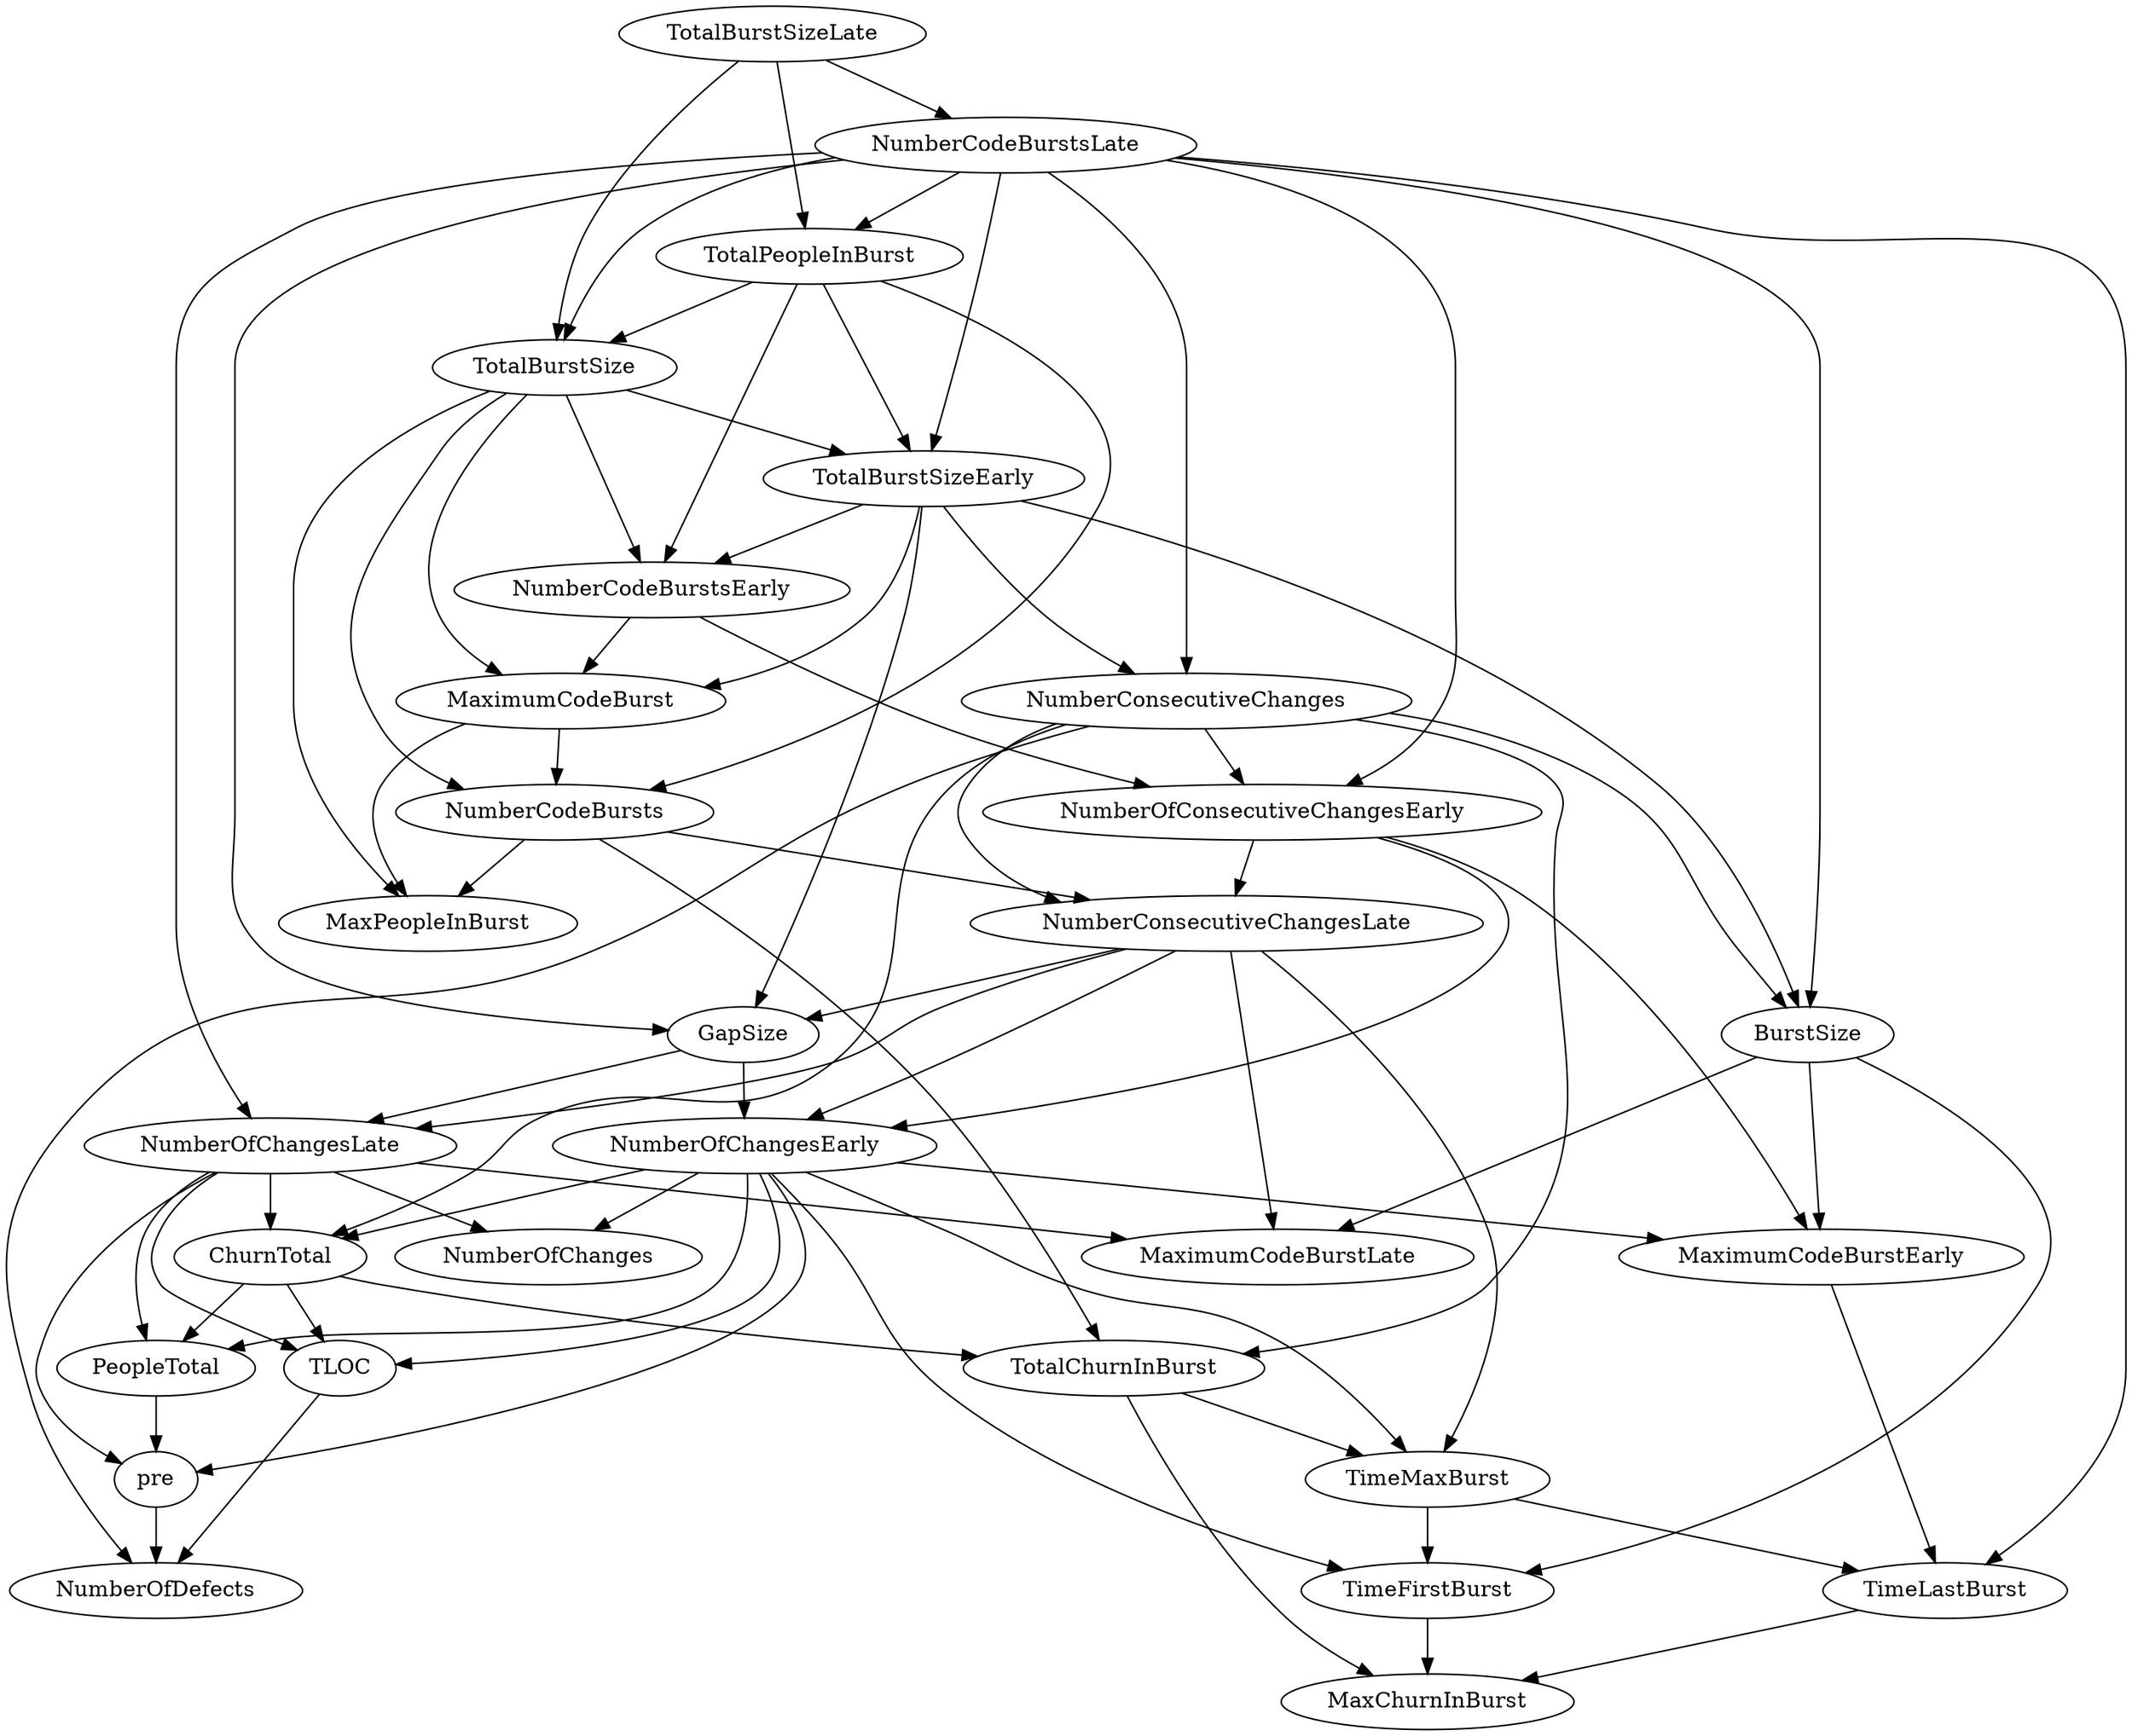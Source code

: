 digraph {
   TotalPeopleInBurst;
   MaximumCodeBurstLate;
   NumberOfChanges;
   MaxPeopleInBurst;
   TotalBurstSizeLate;
   NumberCodeBurstsLate;
   NumberOfChangesLate;
   NumberOfChangesEarly;
   MaxChurnInBurst;
   MaximumCodeBurstEarly;
   NumberCodeBurstsEarly;
   TimeFirstBurst;
   TotalChurnInBurst;
   ChurnTotal;
   MaximumCodeBurst;
   NumberOfConsecutiveChangesEarly;
   NumberConsecutiveChangesLate;
   TotalBurstSizeEarly;
   TotalBurstSize;
   TimeMaxBurst;
   NumberConsecutiveChanges;
   TimeLastBurst;
   NumberCodeBursts;
   PeopleTotal;
   pre;
   NumberOfDefects;
   TLOC;
   GapSize;
   BurstSize;
   TotalPeopleInBurst -> NumberCodeBurstsEarly;
   TotalPeopleInBurst -> TotalBurstSizeEarly;
   TotalPeopleInBurst -> TotalBurstSize;
   TotalPeopleInBurst -> NumberCodeBursts;
   TotalBurstSizeLate -> TotalPeopleInBurst;
   TotalBurstSizeLate -> NumberCodeBurstsLate;
   TotalBurstSizeLate -> TotalBurstSize;
   NumberCodeBurstsLate -> TotalPeopleInBurst;
   NumberCodeBurstsLate -> NumberOfChangesLate;
   NumberCodeBurstsLate -> NumberOfConsecutiveChangesEarly;
   NumberCodeBurstsLate -> TotalBurstSizeEarly;
   NumberCodeBurstsLate -> TotalBurstSize;
   NumberCodeBurstsLate -> NumberConsecutiveChanges;
   NumberCodeBurstsLate -> TimeLastBurst;
   NumberCodeBurstsLate -> GapSize;
   NumberCodeBurstsLate -> BurstSize;
   NumberOfChangesLate -> MaximumCodeBurstLate;
   NumberOfChangesLate -> NumberOfChanges;
   NumberOfChangesLate -> ChurnTotal;
   NumberOfChangesLate -> PeopleTotal;
   NumberOfChangesLate -> pre;
   NumberOfChangesLate -> TLOC;
   NumberOfChangesEarly -> NumberOfChanges;
   NumberOfChangesEarly -> MaximumCodeBurstEarly;
   NumberOfChangesEarly -> TimeFirstBurst;
   NumberOfChangesEarly -> ChurnTotal;
   NumberOfChangesEarly -> TimeMaxBurst;
   NumberOfChangesEarly -> PeopleTotal;
   NumberOfChangesEarly -> pre;
   NumberOfChangesEarly -> TLOC;
   MaximumCodeBurstEarly -> TimeLastBurst;
   NumberCodeBurstsEarly -> MaximumCodeBurst;
   NumberCodeBurstsEarly -> NumberOfConsecutiveChangesEarly;
   TimeFirstBurst -> MaxChurnInBurst;
   TotalChurnInBurst -> MaxChurnInBurst;
   TotalChurnInBurst -> TimeMaxBurst;
   ChurnTotal -> TotalChurnInBurst;
   ChurnTotal -> PeopleTotal;
   ChurnTotal -> TLOC;
   MaximumCodeBurst -> MaxPeopleInBurst;
   MaximumCodeBurst -> NumberCodeBursts;
   NumberOfConsecutiveChangesEarly -> NumberOfChangesEarly;
   NumberOfConsecutiveChangesEarly -> MaximumCodeBurstEarly;
   NumberOfConsecutiveChangesEarly -> NumberConsecutiveChangesLate;
   NumberConsecutiveChangesLate -> MaximumCodeBurstLate;
   NumberConsecutiveChangesLate -> NumberOfChangesLate;
   NumberConsecutiveChangesLate -> NumberOfChangesEarly;
   NumberConsecutiveChangesLate -> TimeMaxBurst;
   NumberConsecutiveChangesLate -> GapSize;
   TotalBurstSizeEarly -> NumberCodeBurstsEarly;
   TotalBurstSizeEarly -> MaximumCodeBurst;
   TotalBurstSizeEarly -> NumberConsecutiveChanges;
   TotalBurstSizeEarly -> GapSize;
   TotalBurstSizeEarly -> BurstSize;
   TotalBurstSize -> MaxPeopleInBurst;
   TotalBurstSize -> NumberCodeBurstsEarly;
   TotalBurstSize -> MaximumCodeBurst;
   TotalBurstSize -> TotalBurstSizeEarly;
   TotalBurstSize -> NumberCodeBursts;
   TimeMaxBurst -> TimeFirstBurst;
   TimeMaxBurst -> TimeLastBurst;
   NumberConsecutiveChanges -> TotalChurnInBurst;
   NumberConsecutiveChanges -> ChurnTotal;
   NumberConsecutiveChanges -> NumberOfConsecutiveChangesEarly;
   NumberConsecutiveChanges -> NumberConsecutiveChangesLate;
   NumberConsecutiveChanges -> NumberOfDefects;
   NumberConsecutiveChanges -> BurstSize;
   TimeLastBurst -> MaxChurnInBurst;
   NumberCodeBursts -> MaxPeopleInBurst;
   NumberCodeBursts -> TotalChurnInBurst;
   NumberCodeBursts -> NumberConsecutiveChangesLate;
   PeopleTotal -> pre;
   pre -> NumberOfDefects;
   TLOC -> NumberOfDefects;
   GapSize -> NumberOfChangesLate;
   GapSize -> NumberOfChangesEarly;
   BurstSize -> MaximumCodeBurstLate;
   BurstSize -> MaximumCodeBurstEarly;
   BurstSize -> TimeFirstBurst;
}
